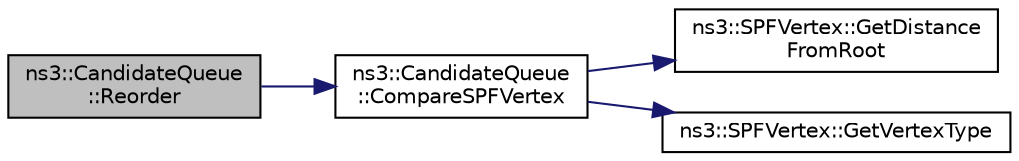 digraph "ns3::CandidateQueue::Reorder"
{
 // LATEX_PDF_SIZE
  edge [fontname="Helvetica",fontsize="10",labelfontname="Helvetica",labelfontsize="10"];
  node [fontname="Helvetica",fontsize="10",shape=record];
  rankdir="LR";
  Node1 [label="ns3::CandidateQueue\l::Reorder",height=0.2,width=0.4,color="black", fillcolor="grey75", style="filled", fontcolor="black",tooltip="Reorders the Candidate Queue according to the priority scheme."];
  Node1 -> Node2 [color="midnightblue",fontsize="10",style="solid",fontname="Helvetica"];
  Node2 [label="ns3::CandidateQueue\l::CompareSPFVertex",height=0.2,width=0.4,color="black", fillcolor="white", style="filled",URL="$classns3_1_1_candidate_queue.html#a13b908ec4dca38705cd12d7c6684099e",tooltip="return true if v1 < v2"];
  Node2 -> Node3 [color="midnightblue",fontsize="10",style="solid",fontname="Helvetica"];
  Node3 [label="ns3::SPFVertex::GetDistance\lFromRoot",height=0.2,width=0.4,color="black", fillcolor="white", style="filled",URL="$classns3_1_1_s_p_f_vertex.html#abec08bd486fa602e2e86888ff37324b4",tooltip="Get the distance from the root vertex to \"this\" SPFVertex object."];
  Node2 -> Node4 [color="midnightblue",fontsize="10",style="solid",fontname="Helvetica"];
  Node4 [label="ns3::SPFVertex::GetVertexType",height=0.2,width=0.4,color="black", fillcolor="white", style="filled",URL="$classns3_1_1_s_p_f_vertex.html#a68bd38b15f1f69bf901c8548cc4631e3",tooltip="Get the Vertex Type field of a SPFVertex object."];
}
